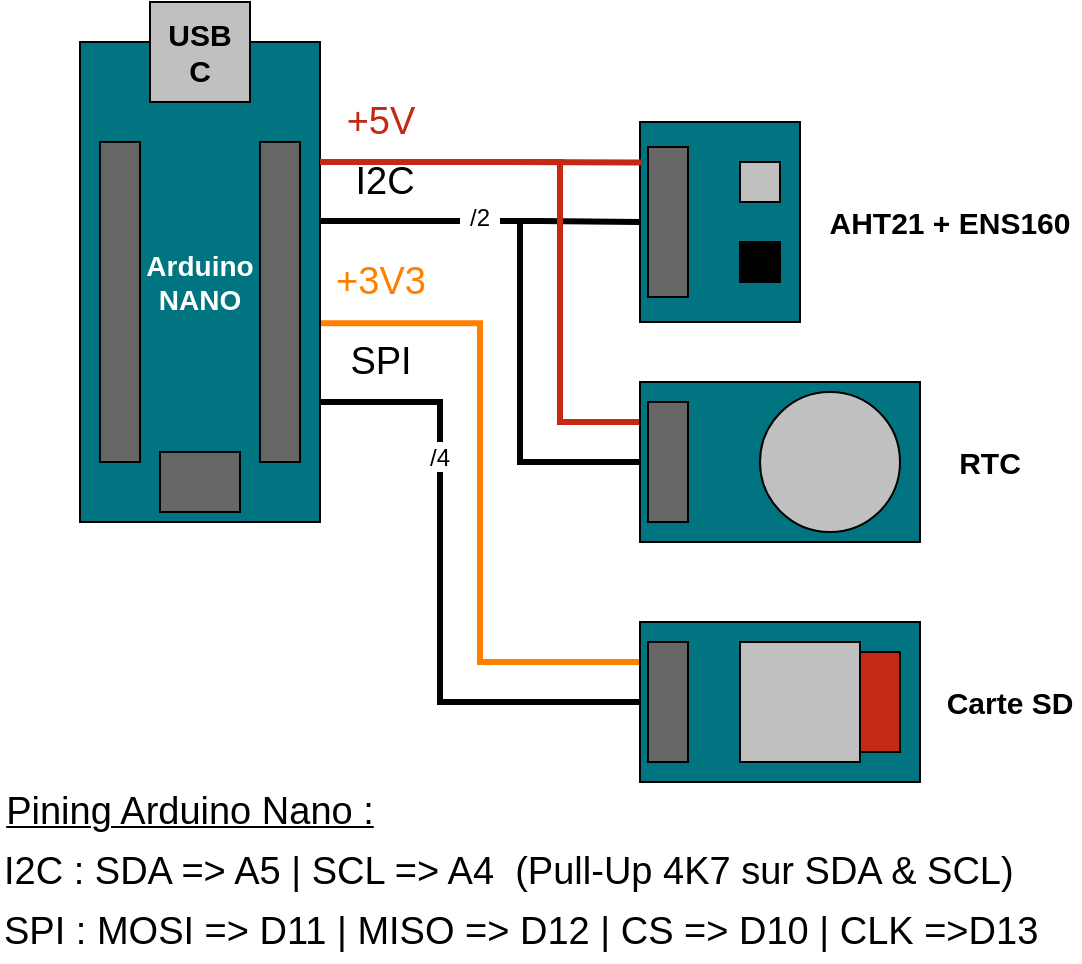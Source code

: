 <mxfile version="23.1.4" type="device">
  <diagram name="Page-1" id="7A1J7vDZtqjWiA8BdJdm">
    <mxGraphModel dx="955" dy="507" grid="1" gridSize="10" guides="1" tooltips="1" connect="1" arrows="1" fold="1" page="1" pageScale="1" pageWidth="827" pageHeight="1169" math="0" shadow="0">
      <root>
        <mxCell id="0" />
        <mxCell id="1" parent="0" />
        <mxCell id="btNymHs0L_CSrPl62Uwt-24" style="edgeStyle=orthogonalEdgeStyle;rounded=0;orthogonalLoop=1;jettySize=auto;html=1;exitX=1.003;exitY=0.373;exitDx=0;exitDy=0;entryX=0;entryY=0.5;entryDx=0;entryDy=0;endArrow=none;endFill=0;strokeWidth=3;exitPerimeter=0;" edge="1" parent="1" source="btNymHs0L_CSrPl62Uwt-1" target="btNymHs0L_CSrPl62Uwt-3">
          <mxGeometry relative="1" as="geometry">
            <Array as="points">
              <mxPoint x="340" y="130" />
              <mxPoint x="340" y="250" />
            </Array>
          </mxGeometry>
        </mxCell>
        <mxCell id="btNymHs0L_CSrPl62Uwt-25" value="&lt;font style=&quot;font-size: 19px;&quot;&gt;I2C&lt;/font&gt;" style="edgeStyle=orthogonalEdgeStyle;rounded=0;orthogonalLoop=1;jettySize=auto;html=1;exitX=1.01;exitY=0.373;exitDx=0;exitDy=0;entryX=0;entryY=0.5;entryDx=0;entryDy=0;endArrow=none;endFill=0;strokeWidth=3;exitPerimeter=0;" edge="1" parent="1" source="btNymHs0L_CSrPl62Uwt-1" target="btNymHs0L_CSrPl62Uwt-2">
          <mxGeometry x="-0.614" y="20" relative="1" as="geometry">
            <Array as="points">
              <mxPoint x="350" y="130" />
            </Array>
            <mxPoint as="offset" />
          </mxGeometry>
        </mxCell>
        <mxCell id="btNymHs0L_CSrPl62Uwt-26" value="&lt;font style=&quot;font-size: 19px;&quot;&gt;SPI&lt;/font&gt;" style="edgeStyle=orthogonalEdgeStyle;rounded=0;orthogonalLoop=1;jettySize=auto;html=1;exitX=1;exitY=0.75;exitDx=0;exitDy=0;entryX=0;entryY=0.5;entryDx=0;entryDy=0;endArrow=none;endFill=0;strokeWidth=3;" edge="1" parent="1" source="btNymHs0L_CSrPl62Uwt-1" target="btNymHs0L_CSrPl62Uwt-10">
          <mxGeometry x="-0.806" y="20" relative="1" as="geometry">
            <Array as="points">
              <mxPoint x="300" y="220" />
              <mxPoint x="300" y="370" />
            </Array>
            <mxPoint as="offset" />
          </mxGeometry>
        </mxCell>
        <mxCell id="btNymHs0L_CSrPl62Uwt-28" value="&lt;font style=&quot;font-size: 19px;&quot; color=&quot;#c32914&quot;&gt;+5V&lt;br&gt;&lt;/font&gt;" style="edgeStyle=orthogonalEdgeStyle;rounded=0;orthogonalLoop=1;jettySize=auto;html=1;exitX=1;exitY=0.25;exitDx=0;exitDy=0;entryX=0;entryY=0.25;entryDx=0;entryDy=0;endArrow=none;endFill=0;strokeWidth=3;strokeColor=#C32914;" edge="1" parent="1" source="btNymHs0L_CSrPl62Uwt-1" target="btNymHs0L_CSrPl62Uwt-3">
          <mxGeometry x="-0.793" y="20" relative="1" as="geometry">
            <Array as="points">
              <mxPoint x="360" y="100" />
              <mxPoint x="360" y="230" />
            </Array>
            <mxPoint as="offset" />
          </mxGeometry>
        </mxCell>
        <mxCell id="btNymHs0L_CSrPl62Uwt-29" value="&lt;font color=&quot;#ff8000&quot; style=&quot;font-size: 19px;&quot;&gt;+3V3&lt;/font&gt;" style="edgeStyle=orthogonalEdgeStyle;rounded=0;orthogonalLoop=1;jettySize=auto;html=1;exitX=0.99;exitY=0.586;exitDx=0;exitDy=0;entryX=0;entryY=0.25;entryDx=0;entryDy=0;endArrow=none;endFill=0;strokeWidth=3;strokeColor=#FF8000;exitPerimeter=0;" edge="1" parent="1" source="btNymHs0L_CSrPl62Uwt-1" target="btNymHs0L_CSrPl62Uwt-10">
          <mxGeometry x="-0.811" y="21" relative="1" as="geometry">
            <Array as="points">
              <mxPoint x="320" y="181" />
              <mxPoint x="320" y="350" />
            </Array>
            <mxPoint as="offset" />
          </mxGeometry>
        </mxCell>
        <mxCell id="btNymHs0L_CSrPl62Uwt-1" value="&lt;font style=&quot;font-size: 14px;&quot; color=&quot;#ffffff&quot;&gt;&lt;b&gt;Arduino &lt;br&gt;NANO&lt;/b&gt;&lt;/font&gt;" style="rounded=0;whiteSpace=wrap;html=1;fillColor=#017481;" vertex="1" parent="1">
          <mxGeometry x="120" y="40" width="120" height="240" as="geometry" />
        </mxCell>
        <mxCell id="btNymHs0L_CSrPl62Uwt-2" value="" style="rounded=0;whiteSpace=wrap;html=1;fillColor=#017481;" vertex="1" parent="1">
          <mxGeometry x="400" y="80" width="80" height="100" as="geometry" />
        </mxCell>
        <mxCell id="btNymHs0L_CSrPl62Uwt-3" value="" style="rounded=0;whiteSpace=wrap;html=1;fillColor=#017481;" vertex="1" parent="1">
          <mxGeometry x="400" y="210" width="140" height="80" as="geometry" />
        </mxCell>
        <mxCell id="btNymHs0L_CSrPl62Uwt-4" value="" style="ellipse;whiteSpace=wrap;html=1;aspect=fixed;fillColor=#c0c0c0;" vertex="1" parent="1">
          <mxGeometry x="460" y="215" width="70" height="70" as="geometry" />
        </mxCell>
        <mxCell id="btNymHs0L_CSrPl62Uwt-5" value="" style="whiteSpace=wrap;html=1;aspect=fixed;fillColor=#c0c0c0;" vertex="1" parent="1">
          <mxGeometry x="450" y="100" width="20" height="20" as="geometry" />
        </mxCell>
        <mxCell id="btNymHs0L_CSrPl62Uwt-6" value="" style="whiteSpace=wrap;html=1;aspect=fixed;fillColor=#000000;" vertex="1" parent="1">
          <mxGeometry x="450" y="140" width="20" height="20" as="geometry" />
        </mxCell>
        <mxCell id="btNymHs0L_CSrPl62Uwt-7" value="" style="rounded=0;whiteSpace=wrap;html=1;fillColor=#666666;rotation=-90;" vertex="1" parent="1">
          <mxGeometry x="165" y="240" width="30" height="40" as="geometry" />
        </mxCell>
        <mxCell id="btNymHs0L_CSrPl62Uwt-8" value="" style="rounded=0;whiteSpace=wrap;html=1;fillColor=#666666;" vertex="1" parent="1">
          <mxGeometry x="404" y="220" width="20" height="60" as="geometry" />
        </mxCell>
        <mxCell id="btNymHs0L_CSrPl62Uwt-10" value="" style="rounded=0;whiteSpace=wrap;html=1;fillColor=#017481;" vertex="1" parent="1">
          <mxGeometry x="400" y="330" width="140" height="80" as="geometry" />
        </mxCell>
        <mxCell id="btNymHs0L_CSrPl62Uwt-11" value="" style="rounded=0;whiteSpace=wrap;html=1;fillColor=#666666;" vertex="1" parent="1">
          <mxGeometry x="404" y="340" width="20" height="60" as="geometry" />
        </mxCell>
        <mxCell id="btNymHs0L_CSrPl62Uwt-14" value="" style="whiteSpace=wrap;html=1;aspect=fixed;fillColor=#C32914;" vertex="1" parent="1">
          <mxGeometry x="480" y="345" width="50" height="50" as="geometry" />
        </mxCell>
        <mxCell id="btNymHs0L_CSrPl62Uwt-13" value="" style="whiteSpace=wrap;html=1;aspect=fixed;fillColor=#c0c0c0;" vertex="1" parent="1">
          <mxGeometry x="450" y="340" width="60" height="60" as="geometry" />
        </mxCell>
        <mxCell id="btNymHs0L_CSrPl62Uwt-15" value="&lt;b&gt;&lt;font style=&quot;font-size: 15px;&quot;&gt;AHT21 + ENS160&lt;/font&gt;&lt;/b&gt;" style="text;html=1;align=center;verticalAlign=middle;whiteSpace=wrap;rounded=0;" vertex="1" parent="1">
          <mxGeometry x="490" y="115" width="130" height="30" as="geometry" />
        </mxCell>
        <mxCell id="btNymHs0L_CSrPl62Uwt-16" value="&lt;font style=&quot;font-size: 15px;&quot;&gt;&lt;b&gt;RTC&lt;/b&gt;&lt;/font&gt;" style="text;html=1;align=center;verticalAlign=middle;whiteSpace=wrap;rounded=0;" vertex="1" parent="1">
          <mxGeometry x="550" y="235" width="50" height="30" as="geometry" />
        </mxCell>
        <mxCell id="btNymHs0L_CSrPl62Uwt-17" value="&lt;font style=&quot;font-size: 15px;&quot;&gt;&lt;b&gt;Carte SD&lt;br&gt;&lt;/b&gt;&lt;/font&gt;" style="text;html=1;align=center;verticalAlign=middle;whiteSpace=wrap;rounded=0;" vertex="1" parent="1">
          <mxGeometry x="550" y="355" width="70" height="30" as="geometry" />
        </mxCell>
        <mxCell id="btNymHs0L_CSrPl62Uwt-18" value="" style="rounded=0;whiteSpace=wrap;html=1;fillColor=#666666;" vertex="1" parent="1">
          <mxGeometry x="130" y="90" width="20" height="160" as="geometry" />
        </mxCell>
        <mxCell id="btNymHs0L_CSrPl62Uwt-19" value="" style="rounded=0;whiteSpace=wrap;html=1;fillColor=#666666;" vertex="1" parent="1">
          <mxGeometry x="210" y="90" width="20" height="160" as="geometry" />
        </mxCell>
        <mxCell id="btNymHs0L_CSrPl62Uwt-20" value="&lt;b style=&quot;font-size: 15px;&quot;&gt;USB&lt;br&gt;C&lt;br&gt;&lt;/b&gt;" style="whiteSpace=wrap;html=1;aspect=fixed;fillColor=#c0c0c0;" vertex="1" parent="1">
          <mxGeometry x="155" y="20" width="50" height="50" as="geometry" />
        </mxCell>
        <mxCell id="btNymHs0L_CSrPl62Uwt-21" value="" style="rounded=0;whiteSpace=wrap;html=1;fillColor=#666666;" vertex="1" parent="1">
          <mxGeometry x="404" y="92.5" width="20" height="75" as="geometry" />
        </mxCell>
        <mxCell id="btNymHs0L_CSrPl62Uwt-27" style="edgeStyle=orthogonalEdgeStyle;rounded=0;orthogonalLoop=1;jettySize=auto;html=1;exitX=1;exitY=0.25;exitDx=0;exitDy=0;entryX=0.006;entryY=0.203;entryDx=0;entryDy=0;entryPerimeter=0;endArrow=none;endFill=0;strokeWidth=3;strokeColor=#C32914;" edge="1" parent="1" source="btNymHs0L_CSrPl62Uwt-1" target="btNymHs0L_CSrPl62Uwt-2">
          <mxGeometry relative="1" as="geometry">
            <Array as="points">
              <mxPoint x="320" y="100" />
            </Array>
          </mxGeometry>
        </mxCell>
        <mxCell id="btNymHs0L_CSrPl62Uwt-30" value="&lt;div align=&quot;left&quot;&gt;&lt;font style=&quot;font-size: 19px;&quot;&gt;I2C : SDA =&amp;gt; A5 | SCL =&amp;gt; A4&amp;nbsp; (Pull-Up 4K7 sur SDA &amp;amp; SCL)&lt;br&gt;&lt;/font&gt;&lt;/div&gt;" style="text;html=1;align=left;verticalAlign=middle;whiteSpace=wrap;rounded=0;" vertex="1" parent="1">
          <mxGeometry x="80" y="440" width="520" height="30" as="geometry" />
        </mxCell>
        <mxCell id="btNymHs0L_CSrPl62Uwt-31" value="&lt;div align=&quot;left&quot;&gt;&lt;font style=&quot;font-size: 19px;&quot;&gt;SPI : MOSI =&amp;gt; D11 | MISO =&amp;gt; D12 | CS =&amp;gt; D10 | CLK =&amp;gt;D13&lt;/font&gt;&lt;/div&gt;" style="text;html=1;align=left;verticalAlign=middle;whiteSpace=wrap;rounded=0;" vertex="1" parent="1">
          <mxGeometry x="80" y="470" width="530" height="30" as="geometry" />
        </mxCell>
        <mxCell id="btNymHs0L_CSrPl62Uwt-32" value="&lt;div align=&quot;left&quot;&gt;&lt;u&gt;&lt;font style=&quot;font-size: 19px;&quot;&gt;Pining Arduino Nano :&lt;br&gt;&lt;/font&gt;&lt;/u&gt;&lt;/div&gt;" style="text;html=1;align=center;verticalAlign=middle;whiteSpace=wrap;rounded=0;" vertex="1" parent="1">
          <mxGeometry x="80" y="410" width="190" height="30" as="geometry" />
        </mxCell>
        <mxCell id="btNymHs0L_CSrPl62Uwt-34" value="/2" style="text;html=1;align=center;verticalAlign=middle;whiteSpace=wrap;rounded=0;fillColor=default;" vertex="1" parent="1">
          <mxGeometry x="310" y="120" width="20" height="15" as="geometry" />
        </mxCell>
        <mxCell id="btNymHs0L_CSrPl62Uwt-37" value="/4" style="text;html=1;align=center;verticalAlign=middle;whiteSpace=wrap;rounded=0;fillColor=default;" vertex="1" parent="1">
          <mxGeometry x="290" y="240" width="20" height="15" as="geometry" />
        </mxCell>
      </root>
    </mxGraphModel>
  </diagram>
</mxfile>

